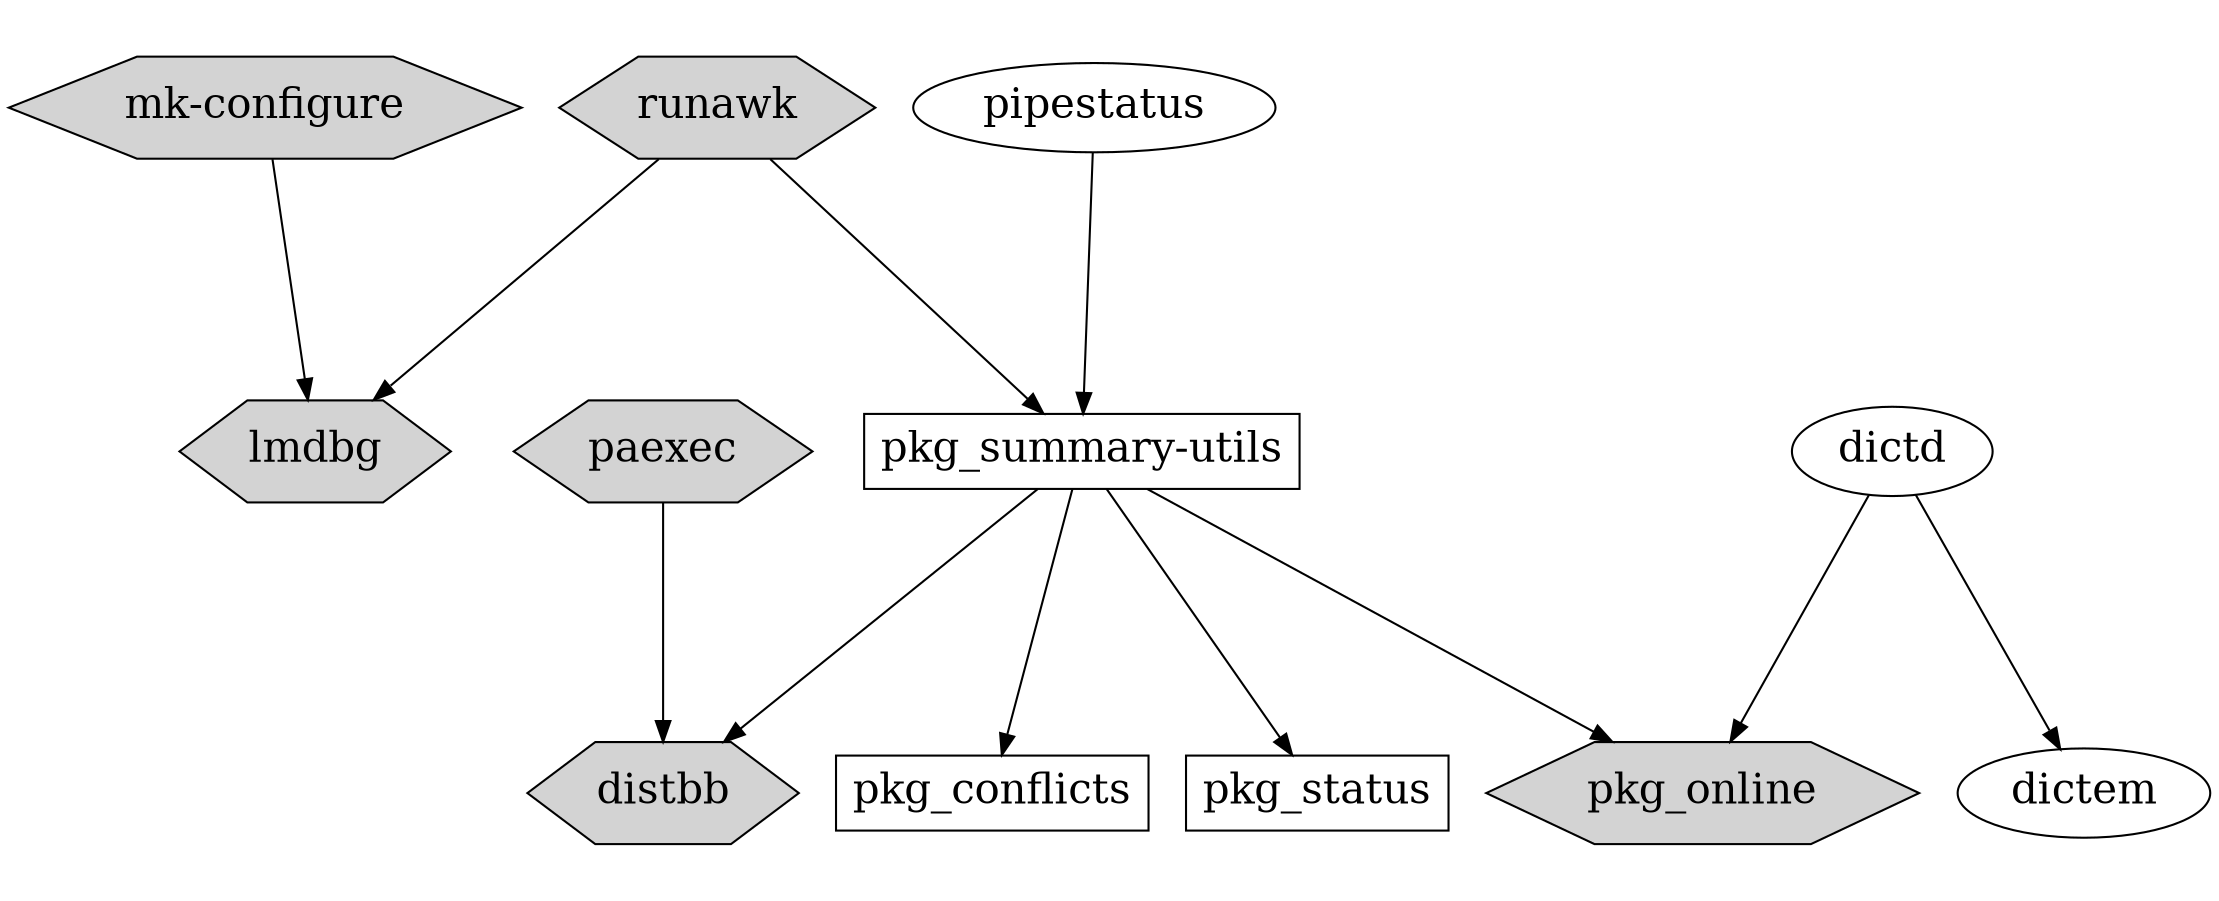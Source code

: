 digraph FSA {
 graph [ ratio=compress layout=dot rankdir=UB ratio=0.4 ];

 node [ shape = hexagon style=filled fontsize=20 ];

   "mk-configure" -> "lmdbg";
   "paexec";
   "distbb";
   "pkg_online";
   "runawk";

 node [ shape = oval style=solid ];

   "dictd";
   "dictem";

 node [ shape = box ];

   "runawk"            -> "pkg_summary-utils";
   "runawk"            -> "lmdbg";
   "pkg_summary-utils" -> "distbb";
   "paexec"            -> "distbb";
   "dictd"             -> "dictem";
   "pkg_summary-utils" -> "pkg_online";
   "pkg_summary-utils" -> "pkg_conflicts";
   "pkg_summary-utils" -> "pkg_status";

 node [ shape = oval style=solid ];

   "dictd" -> "pkg_online";
   "pipestatus" -> "pkg_summary-utils";

}
